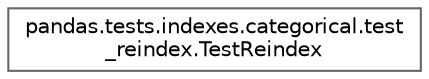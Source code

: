 digraph "Graphical Class Hierarchy"
{
 // LATEX_PDF_SIZE
  bgcolor="transparent";
  edge [fontname=Helvetica,fontsize=10,labelfontname=Helvetica,labelfontsize=10];
  node [fontname=Helvetica,fontsize=10,shape=box,height=0.2,width=0.4];
  rankdir="LR";
  Node0 [id="Node000000",label="pandas.tests.indexes.categorical.test\l_reindex.TestReindex",height=0.2,width=0.4,color="grey40", fillcolor="white", style="filled",URL="$d1/d48/classpandas_1_1tests_1_1indexes_1_1categorical_1_1test__reindex_1_1TestReindex.html",tooltip=" "];
}
